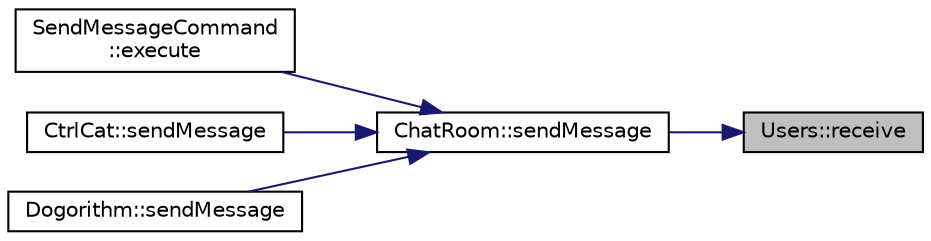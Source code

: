 digraph "Users::receive"
{
 // LATEX_PDF_SIZE
  edge [fontname="Helvetica",fontsize="10",labelfontname="Helvetica",labelfontsize="10"];
  node [fontname="Helvetica",fontsize="10",shape=record];
  rankdir="RL";
  Node1 [label="Users::receive",height=0.2,width=0.4,color="black", fillcolor="grey75", style="filled", fontcolor="black",tooltip="Receive a message from another user."];
  Node1 -> Node2 [dir="back",color="midnightblue",fontsize="10",style="solid",fontname="Helvetica"];
  Node2 [label="ChatRoom::sendMessage",height=0.2,width=0.4,color="black", fillcolor="white", style="filled",URL="$classChatRoom.html#a152eb0249ccc3a3d15c516c20f0655da",tooltip="Send a message from a user to the chat room."];
  Node2 -> Node3 [dir="back",color="midnightblue",fontsize="10",style="solid",fontname="Helvetica"];
  Node3 [label="SendMessageCommand\l::execute",height=0.2,width=0.4,color="black", fillcolor="white", style="filled",URL="$classSendMessageCommand.html#a1393dfb26e5e5c580c87fb1f0aa38276",tooltip="Execute the send message operation."];
  Node2 -> Node4 [dir="back",color="midnightblue",fontsize="10",style="solid",fontname="Helvetica"];
  Node4 [label="CtrlCat::sendMessage",height=0.2,width=0.4,color="black", fillcolor="white", style="filled",URL="$classCtrlCat.html#a2ed0c39ec284623d2fc58637e3af129e",tooltip="Send a message in the CtrlCat chat room."];
  Node2 -> Node5 [dir="back",color="midnightblue",fontsize="10",style="solid",fontname="Helvetica"];
  Node5 [label="Dogorithm::sendMessage",height=0.2,width=0.4,color="black", fillcolor="white", style="filled",URL="$classDogorithm.html#aadada81b37e948ed025aa56e106c2c08",tooltip="Send a message in the Dogorithm chat room."];
}
